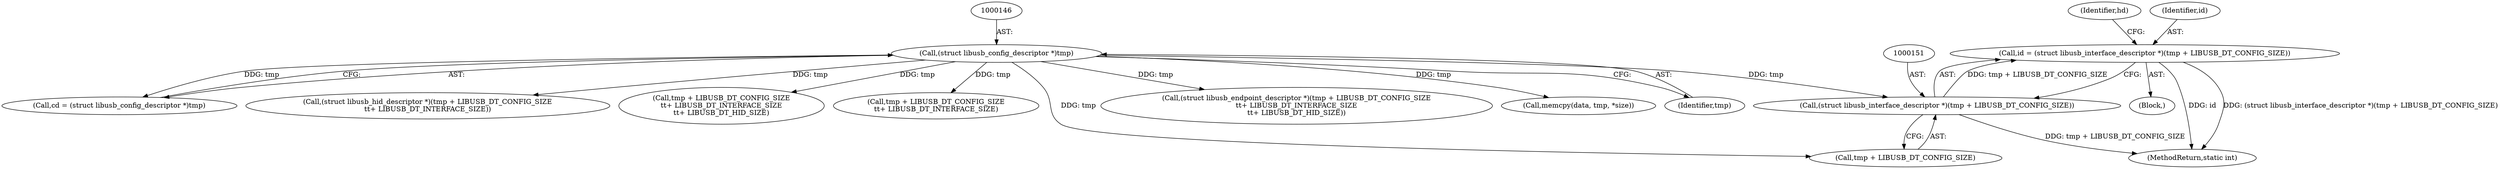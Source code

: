 digraph "1_Chrome_ac149a8d4371c0e01e0934fdd57b09e86f96b5b9_0@integer" {
"1000148" [label="(Call,id = (struct libusb_interface_descriptor *)(tmp + LIBUSB_DT_CONFIG_SIZE))"];
"1000150" [label="(Call,(struct libusb_interface_descriptor *)(tmp + LIBUSB_DT_CONFIG_SIZE))"];
"1000145" [label="(Call,(struct libusb_config_descriptor *)tmp)"];
"1000150" [label="(Call,(struct libusb_interface_descriptor *)(tmp + LIBUSB_DT_CONFIG_SIZE))"];
"1000156" [label="(Identifier,hd)"];
"1000152" [label="(Call,tmp + LIBUSB_DT_CONFIG_SIZE)"];
"1000166" [label="(Call,(struct libusb_endpoint_descriptor *)(tmp + LIBUSB_DT_CONFIG_SIZE\n\t\t+ LIBUSB_DT_INTERFACE_SIZE\n\t\t+ LIBUSB_DT_HID_SIZE))"];
"1000145" [label="(Call,(struct libusb_config_descriptor *)tmp)"];
"1000368" [label="(Call,memcpy(data, tmp, *size))"];
"1000147" [label="(Identifier,tmp)"];
"1000105" [label="(Block,)"];
"1000143" [label="(Call,cd = (struct libusb_config_descriptor *)tmp)"];
"1000157" [label="(Call,(struct libusb_hid_descriptor *)(tmp + LIBUSB_DT_CONFIG_SIZE\n\t\t+ LIBUSB_DT_INTERFACE_SIZE))"];
"1000168" [label="(Call,tmp + LIBUSB_DT_CONFIG_SIZE\n\t\t+ LIBUSB_DT_INTERFACE_SIZE\n\t\t+ LIBUSB_DT_HID_SIZE)"];
"1000375" [label="(MethodReturn,static int)"];
"1000149" [label="(Identifier,id)"];
"1000159" [label="(Call,tmp + LIBUSB_DT_CONFIG_SIZE\n\t\t+ LIBUSB_DT_INTERFACE_SIZE)"];
"1000148" [label="(Call,id = (struct libusb_interface_descriptor *)(tmp + LIBUSB_DT_CONFIG_SIZE))"];
"1000148" -> "1000105"  [label="AST: "];
"1000148" -> "1000150"  [label="CFG: "];
"1000149" -> "1000148"  [label="AST: "];
"1000150" -> "1000148"  [label="AST: "];
"1000156" -> "1000148"  [label="CFG: "];
"1000148" -> "1000375"  [label="DDG: id"];
"1000148" -> "1000375"  [label="DDG: (struct libusb_interface_descriptor *)(tmp + LIBUSB_DT_CONFIG_SIZE)"];
"1000150" -> "1000148"  [label="DDG: tmp + LIBUSB_DT_CONFIG_SIZE"];
"1000150" -> "1000152"  [label="CFG: "];
"1000151" -> "1000150"  [label="AST: "];
"1000152" -> "1000150"  [label="AST: "];
"1000150" -> "1000375"  [label="DDG: tmp + LIBUSB_DT_CONFIG_SIZE"];
"1000145" -> "1000150"  [label="DDG: tmp"];
"1000145" -> "1000143"  [label="AST: "];
"1000145" -> "1000147"  [label="CFG: "];
"1000146" -> "1000145"  [label="AST: "];
"1000147" -> "1000145"  [label="AST: "];
"1000143" -> "1000145"  [label="CFG: "];
"1000145" -> "1000143"  [label="DDG: tmp"];
"1000145" -> "1000152"  [label="DDG: tmp"];
"1000145" -> "1000157"  [label="DDG: tmp"];
"1000145" -> "1000159"  [label="DDG: tmp"];
"1000145" -> "1000166"  [label="DDG: tmp"];
"1000145" -> "1000168"  [label="DDG: tmp"];
"1000145" -> "1000368"  [label="DDG: tmp"];
}
